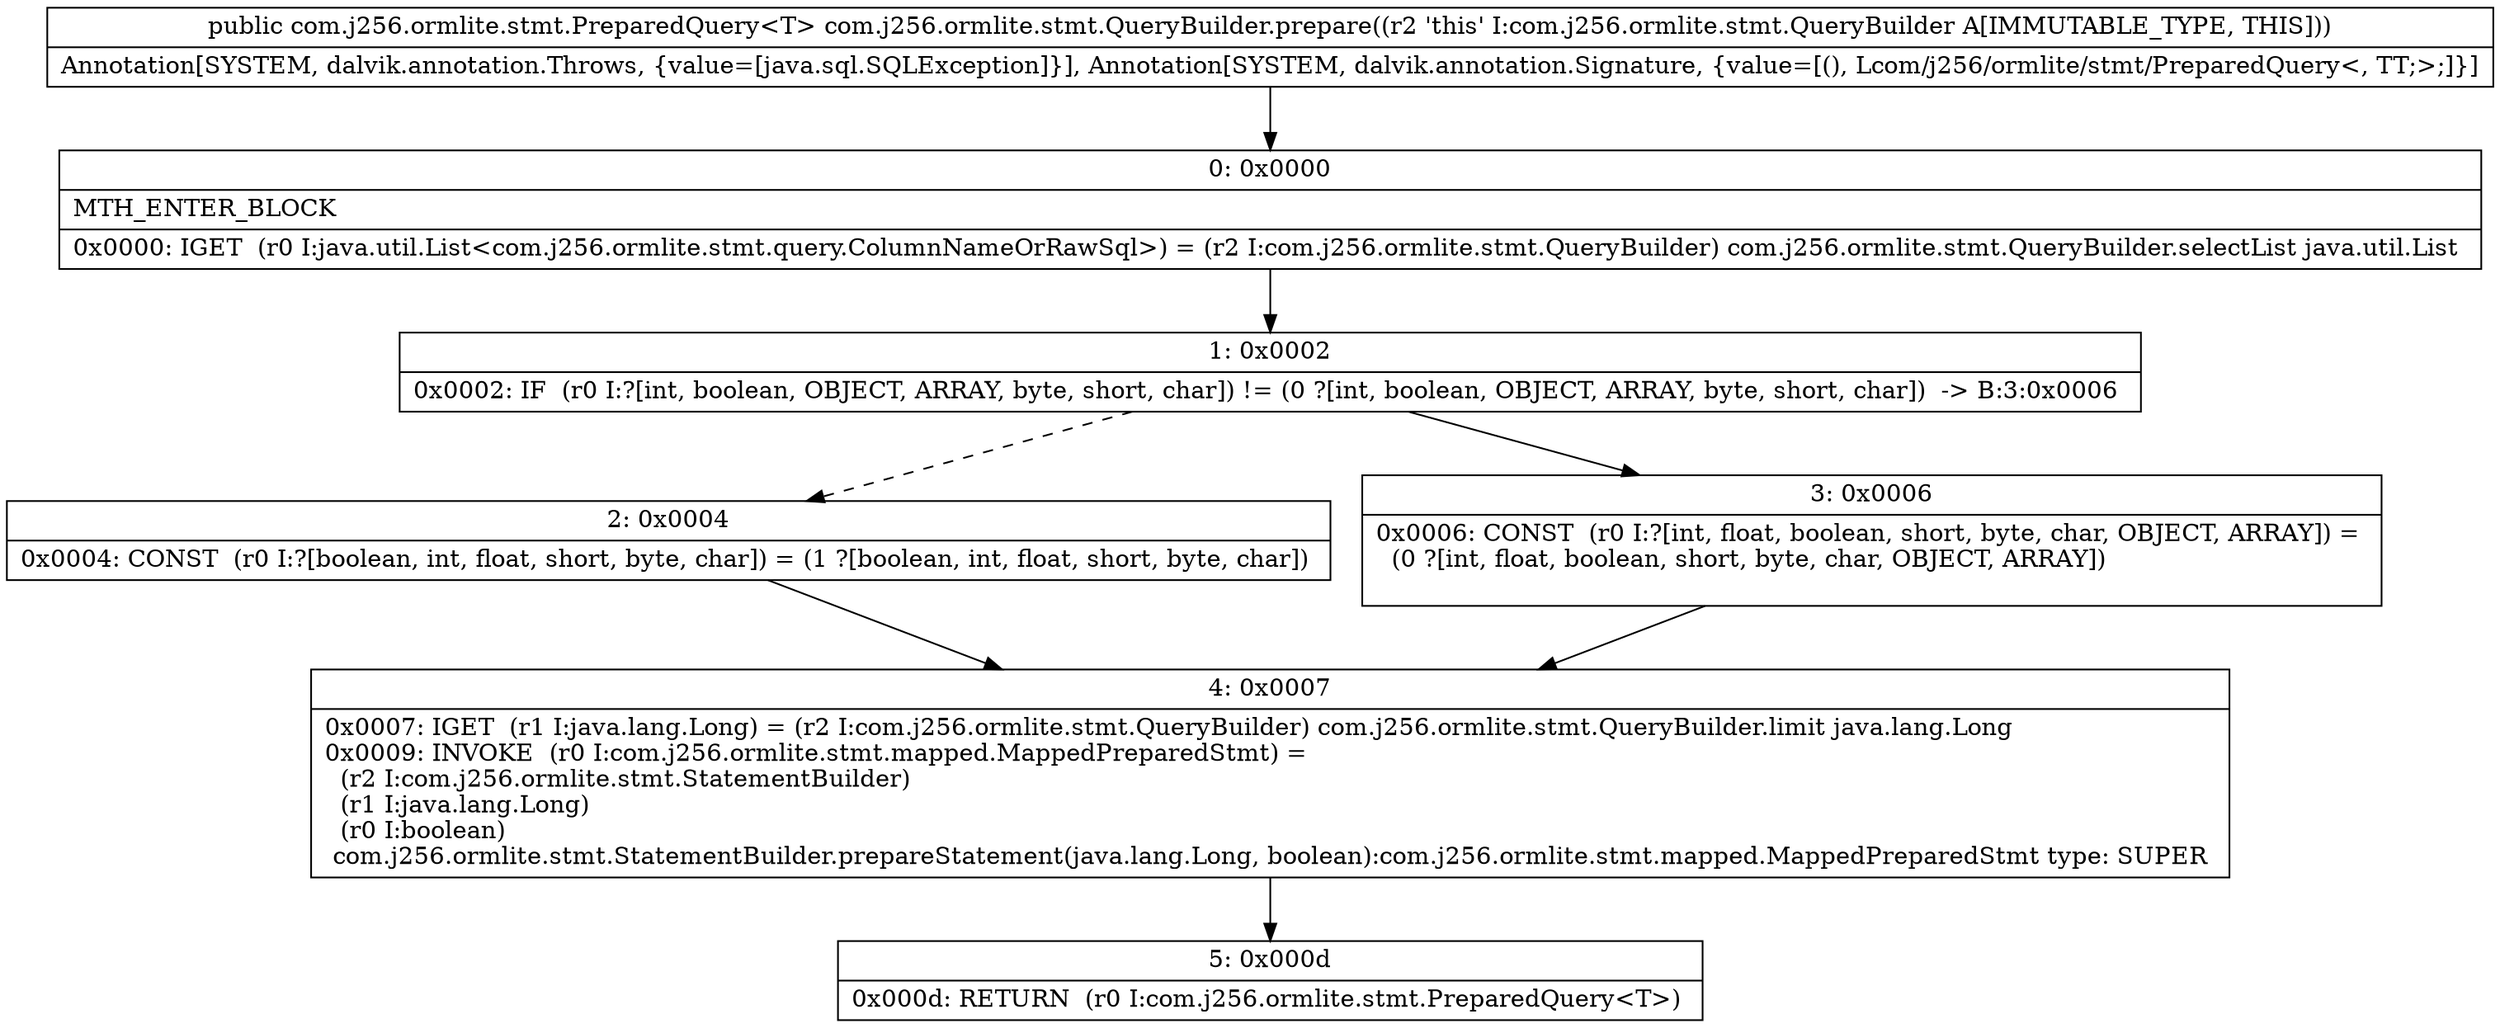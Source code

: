 digraph "CFG forcom.j256.ormlite.stmt.QueryBuilder.prepare()Lcom\/j256\/ormlite\/stmt\/PreparedQuery;" {
Node_0 [shape=record,label="{0\:\ 0x0000|MTH_ENTER_BLOCK\l|0x0000: IGET  (r0 I:java.util.List\<com.j256.ormlite.stmt.query.ColumnNameOrRawSql\>) = (r2 I:com.j256.ormlite.stmt.QueryBuilder) com.j256.ormlite.stmt.QueryBuilder.selectList java.util.List \l}"];
Node_1 [shape=record,label="{1\:\ 0x0002|0x0002: IF  (r0 I:?[int, boolean, OBJECT, ARRAY, byte, short, char]) != (0 ?[int, boolean, OBJECT, ARRAY, byte, short, char])  \-\> B:3:0x0006 \l}"];
Node_2 [shape=record,label="{2\:\ 0x0004|0x0004: CONST  (r0 I:?[boolean, int, float, short, byte, char]) = (1 ?[boolean, int, float, short, byte, char]) \l}"];
Node_3 [shape=record,label="{3\:\ 0x0006|0x0006: CONST  (r0 I:?[int, float, boolean, short, byte, char, OBJECT, ARRAY]) = \l  (0 ?[int, float, boolean, short, byte, char, OBJECT, ARRAY])\l \l}"];
Node_4 [shape=record,label="{4\:\ 0x0007|0x0007: IGET  (r1 I:java.lang.Long) = (r2 I:com.j256.ormlite.stmt.QueryBuilder) com.j256.ormlite.stmt.QueryBuilder.limit java.lang.Long \l0x0009: INVOKE  (r0 I:com.j256.ormlite.stmt.mapped.MappedPreparedStmt) = \l  (r2 I:com.j256.ormlite.stmt.StatementBuilder)\l  (r1 I:java.lang.Long)\l  (r0 I:boolean)\l com.j256.ormlite.stmt.StatementBuilder.prepareStatement(java.lang.Long, boolean):com.j256.ormlite.stmt.mapped.MappedPreparedStmt type: SUPER \l}"];
Node_5 [shape=record,label="{5\:\ 0x000d|0x000d: RETURN  (r0 I:com.j256.ormlite.stmt.PreparedQuery\<T\>) \l}"];
MethodNode[shape=record,label="{public com.j256.ormlite.stmt.PreparedQuery\<T\> com.j256.ormlite.stmt.QueryBuilder.prepare((r2 'this' I:com.j256.ormlite.stmt.QueryBuilder A[IMMUTABLE_TYPE, THIS]))  | Annotation[SYSTEM, dalvik.annotation.Throws, \{value=[java.sql.SQLException]\}], Annotation[SYSTEM, dalvik.annotation.Signature, \{value=[(), Lcom\/j256\/ormlite\/stmt\/PreparedQuery\<, TT;\>;]\}]\l}"];
MethodNode -> Node_0;
Node_0 -> Node_1;
Node_1 -> Node_2[style=dashed];
Node_1 -> Node_3;
Node_2 -> Node_4;
Node_3 -> Node_4;
Node_4 -> Node_5;
}

